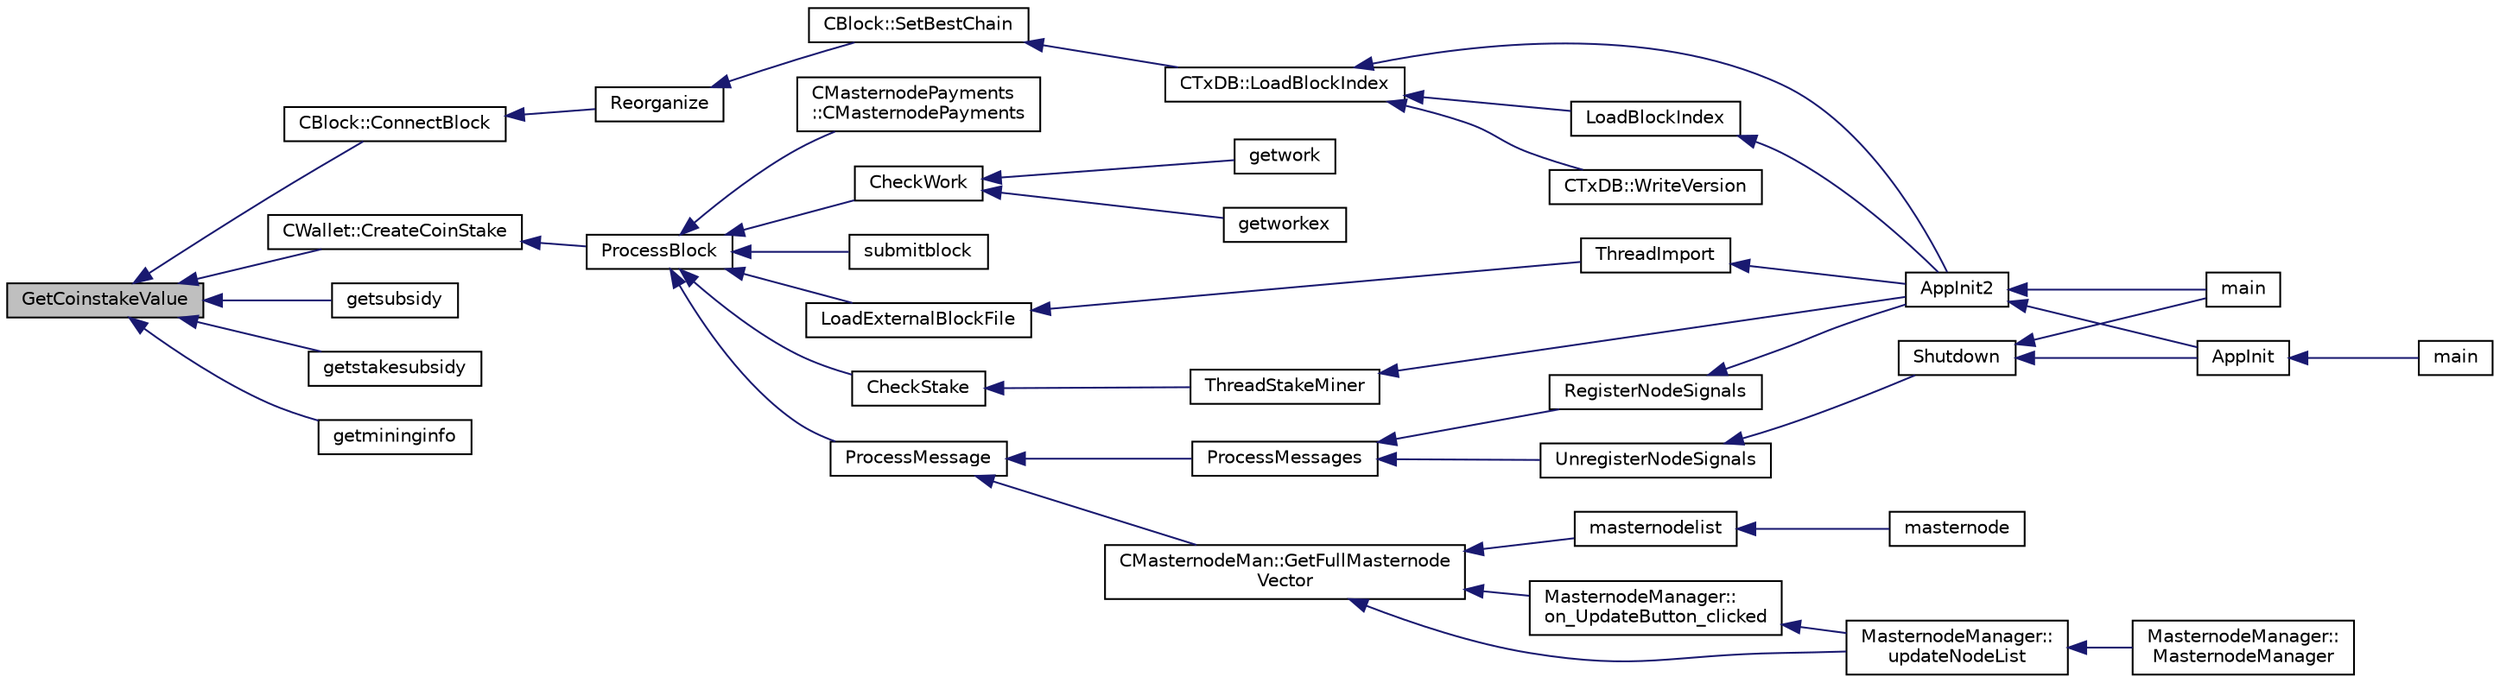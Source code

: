 digraph "GetCoinstakeValue"
{
  edge [fontname="Helvetica",fontsize="10",labelfontname="Helvetica",labelfontsize="10"];
  node [fontname="Helvetica",fontsize="10",shape=record];
  rankdir="LR";
  Node453 [label="GetCoinstakeValue",height=0.2,width=0.4,color="black", fillcolor="grey75", style="filled", fontcolor="black"];
  Node453 -> Node454 [dir="back",color="midnightblue",fontsize="10",style="solid",fontname="Helvetica"];
  Node454 [label="CBlock::ConnectBlock",height=0.2,width=0.4,color="black", fillcolor="white", style="filled",URL="$d3/d51/class_c_block.html#a1ae149d97c7b7eadf48f5cea934b6217"];
  Node454 -> Node455 [dir="back",color="midnightblue",fontsize="10",style="solid",fontname="Helvetica"];
  Node455 [label="Reorganize",height=0.2,width=0.4,color="black", fillcolor="white", style="filled",URL="$df/d0a/main_8cpp.html#ad8e09920f5a3ce2670c5efa26ef65227"];
  Node455 -> Node456 [dir="back",color="midnightblue",fontsize="10",style="solid",fontname="Helvetica"];
  Node456 [label="CBlock::SetBestChain",height=0.2,width=0.4,color="black", fillcolor="white", style="filled",URL="$d3/d51/class_c_block.html#a6e308b2d75d1cfc4a75eda36feb60ca1"];
  Node456 -> Node457 [dir="back",color="midnightblue",fontsize="10",style="solid",fontname="Helvetica"];
  Node457 [label="CTxDB::LoadBlockIndex",height=0.2,width=0.4,color="black", fillcolor="white", style="filled",URL="$d9/d8d/class_c_tx_d_b.html#abcb9df0821d996f811f6604b452a26a0"];
  Node457 -> Node458 [dir="back",color="midnightblue",fontsize="10",style="solid",fontname="Helvetica"];
  Node458 [label="AppInit2",height=0.2,width=0.4,color="black", fillcolor="white", style="filled",URL="$d8/dc0/init_8h.html#a1a4c1bfbf6ba1db77e988b89b9cadfd3",tooltip="Initialize ion. "];
  Node458 -> Node459 [dir="back",color="midnightblue",fontsize="10",style="solid",fontname="Helvetica"];
  Node459 [label="AppInit",height=0.2,width=0.4,color="black", fillcolor="white", style="filled",URL="$d4/d35/iond_8cpp.html#ac59316b767e6984e1285f0531275286b"];
  Node459 -> Node460 [dir="back",color="midnightblue",fontsize="10",style="solid",fontname="Helvetica"];
  Node460 [label="main",height=0.2,width=0.4,color="black", fillcolor="white", style="filled",URL="$d4/d35/iond_8cpp.html#a0ddf1224851353fc92bfbff6f499fa97"];
  Node458 -> Node461 [dir="back",color="midnightblue",fontsize="10",style="solid",fontname="Helvetica"];
  Node461 [label="main",height=0.2,width=0.4,color="black", fillcolor="white", style="filled",URL="$d5/d2d/ion_8cpp.html#a0ddf1224851353fc92bfbff6f499fa97"];
  Node457 -> Node462 [dir="back",color="midnightblue",fontsize="10",style="solid",fontname="Helvetica"];
  Node462 [label="LoadBlockIndex",height=0.2,width=0.4,color="black", fillcolor="white", style="filled",URL="$d4/dbf/main_8h.html#a367f303d34b8a5501ac4d77bebab578c"];
  Node462 -> Node458 [dir="back",color="midnightblue",fontsize="10",style="solid",fontname="Helvetica"];
  Node457 -> Node463 [dir="back",color="midnightblue",fontsize="10",style="solid",fontname="Helvetica"];
  Node463 [label="CTxDB::WriteVersion",height=0.2,width=0.4,color="black", fillcolor="white", style="filled",URL="$d9/d8d/class_c_tx_d_b.html#aa30dbf235b1c229896097e1eb1ea9520"];
  Node453 -> Node464 [dir="back",color="midnightblue",fontsize="10",style="solid",fontname="Helvetica"];
  Node464 [label="getsubsidy",height=0.2,width=0.4,color="black", fillcolor="white", style="filled",URL="$d4/ddd/rpcmining_8cpp.html#a70bed6c442862e2a969b623e3b56b952"];
  Node453 -> Node465 [dir="back",color="midnightblue",fontsize="10",style="solid",fontname="Helvetica"];
  Node465 [label="getstakesubsidy",height=0.2,width=0.4,color="black", fillcolor="white", style="filled",URL="$d4/ddd/rpcmining_8cpp.html#a389f62bd448bb24933a1ea8920411d7e"];
  Node453 -> Node466 [dir="back",color="midnightblue",fontsize="10",style="solid",fontname="Helvetica"];
  Node466 [label="getmininginfo",height=0.2,width=0.4,color="black", fillcolor="white", style="filled",URL="$d4/ddd/rpcmining_8cpp.html#a89c187faff7322c7d15134d13570ca1e"];
  Node453 -> Node467 [dir="back",color="midnightblue",fontsize="10",style="solid",fontname="Helvetica"];
  Node467 [label="CWallet::CreateCoinStake",height=0.2,width=0.4,color="black", fillcolor="white", style="filled",URL="$d2/de5/class_c_wallet.html#a644df129468440aa36f49ca3716a3c19"];
  Node467 -> Node468 [dir="back",color="midnightblue",fontsize="10",style="solid",fontname="Helvetica"];
  Node468 [label="ProcessBlock",height=0.2,width=0.4,color="black", fillcolor="white", style="filled",URL="$d4/dbf/main_8h.html#a7c8a7be3439bb5e1e40548a332a3cf29"];
  Node468 -> Node469 [dir="back",color="midnightblue",fontsize="10",style="solid",fontname="Helvetica"];
  Node469 [label="LoadExternalBlockFile",height=0.2,width=0.4,color="black", fillcolor="white", style="filled",URL="$df/d0a/main_8cpp.html#afbdbbb5a1b376748e5460cbcf644a9af"];
  Node469 -> Node470 [dir="back",color="midnightblue",fontsize="10",style="solid",fontname="Helvetica"];
  Node470 [label="ThreadImport",height=0.2,width=0.4,color="black", fillcolor="white", style="filled",URL="$d4/dbf/main_8h.html#a0189c34248cd89bbbe20d4d6045bd7c9"];
  Node470 -> Node458 [dir="back",color="midnightblue",fontsize="10",style="solid",fontname="Helvetica"];
  Node468 -> Node471 [dir="back",color="midnightblue",fontsize="10",style="solid",fontname="Helvetica"];
  Node471 [label="ProcessMessage",height=0.2,width=0.4,color="black", fillcolor="white", style="filled",URL="$df/d0a/main_8cpp.html#a8ba92b1a4bce3c835e887a9073d17d8e"];
  Node471 -> Node472 [dir="back",color="midnightblue",fontsize="10",style="solid",fontname="Helvetica"];
  Node472 [label="ProcessMessages",height=0.2,width=0.4,color="black", fillcolor="white", style="filled",URL="$d4/dbf/main_8h.html#a196f9318f02448b85b28d612698934fd"];
  Node472 -> Node473 [dir="back",color="midnightblue",fontsize="10",style="solid",fontname="Helvetica"];
  Node473 [label="RegisterNodeSignals",height=0.2,width=0.4,color="black", fillcolor="white", style="filled",URL="$d4/dbf/main_8h.html#ab02615ff65f91d69f8d786ec900baa8a",tooltip="Register with a network node to receive its signals. "];
  Node473 -> Node458 [dir="back",color="midnightblue",fontsize="10",style="solid",fontname="Helvetica"];
  Node472 -> Node474 [dir="back",color="midnightblue",fontsize="10",style="solid",fontname="Helvetica"];
  Node474 [label="UnregisterNodeSignals",height=0.2,width=0.4,color="black", fillcolor="white", style="filled",URL="$d4/dbf/main_8h.html#a3ef0cc6e9d9d6435ee2a5569244d6ebd",tooltip="Unregister a network node. "];
  Node474 -> Node475 [dir="back",color="midnightblue",fontsize="10",style="solid",fontname="Helvetica"];
  Node475 [label="Shutdown",height=0.2,width=0.4,color="black", fillcolor="white", style="filled",URL="$d8/dc0/init_8h.html#ac5f038c2b480cf9ef5e19e3eba8dbaf9"];
  Node475 -> Node459 [dir="back",color="midnightblue",fontsize="10",style="solid",fontname="Helvetica"];
  Node475 -> Node461 [dir="back",color="midnightblue",fontsize="10",style="solid",fontname="Helvetica"];
  Node471 -> Node476 [dir="back",color="midnightblue",fontsize="10",style="solid",fontname="Helvetica"];
  Node476 [label="CMasternodeMan::GetFullMasternode\lVector",height=0.2,width=0.4,color="black", fillcolor="white", style="filled",URL="$dc/d6b/class_c_masternode_man.html#ab39e213a7601e1bef2eba1d5d63206f5"];
  Node476 -> Node477 [dir="back",color="midnightblue",fontsize="10",style="solid",fontname="Helvetica"];
  Node477 [label="MasternodeManager::\lupdateNodeList",height=0.2,width=0.4,color="black", fillcolor="white", style="filled",URL="$d9/d70/class_masternode_manager.html#a5485a8bd6ccf673027165cc1207dfae9"];
  Node477 -> Node478 [dir="back",color="midnightblue",fontsize="10",style="solid",fontname="Helvetica"];
  Node478 [label="MasternodeManager::\lMasternodeManager",height=0.2,width=0.4,color="black", fillcolor="white", style="filled",URL="$d9/d70/class_masternode_manager.html#ad18cb99065e056e6b791e2356de826bf"];
  Node476 -> Node479 [dir="back",color="midnightblue",fontsize="10",style="solid",fontname="Helvetica"];
  Node479 [label="MasternodeManager::\lon_UpdateButton_clicked",height=0.2,width=0.4,color="black", fillcolor="white", style="filled",URL="$d9/d70/class_masternode_manager.html#ae8d07b4d869e3eb09fe1be445eff0430"];
  Node479 -> Node477 [dir="back",color="midnightblue",fontsize="10",style="solid",fontname="Helvetica"];
  Node476 -> Node480 [dir="back",color="midnightblue",fontsize="10",style="solid",fontname="Helvetica"];
  Node480 [label="masternodelist",height=0.2,width=0.4,color="black", fillcolor="white", style="filled",URL="$d5/d6b/rpcstashedsend_8cpp.html#a3a7ed7e37f21eb2912afc6e776f7236c"];
  Node480 -> Node481 [dir="back",color="midnightblue",fontsize="10",style="solid",fontname="Helvetica"];
  Node481 [label="masternode",height=0.2,width=0.4,color="black", fillcolor="white", style="filled",URL="$d5/d6b/rpcstashedsend_8cpp.html#a30609e443aeb47c29ed0878d16b1b5e1"];
  Node468 -> Node482 [dir="back",color="midnightblue",fontsize="10",style="solid",fontname="Helvetica"];
  Node482 [label="CMasternodePayments\l::CMasternodePayments",height=0.2,width=0.4,color="black", fillcolor="white", style="filled",URL="$dc/d9a/class_c_masternode_payments.html#a4b9454f265a927528c881716e7649973"];
  Node468 -> Node483 [dir="back",color="midnightblue",fontsize="10",style="solid",fontname="Helvetica"];
  Node483 [label="CheckWork",height=0.2,width=0.4,color="black", fillcolor="white", style="filled",URL="$de/d13/miner_8h.html#aadd8a05aa6d8fae1c0f4daa5e971a12a",tooltip="Check mined proof-of-work block. "];
  Node483 -> Node484 [dir="back",color="midnightblue",fontsize="10",style="solid",fontname="Helvetica"];
  Node484 [label="getworkex",height=0.2,width=0.4,color="black", fillcolor="white", style="filled",URL="$d4/ddd/rpcmining_8cpp.html#aa40f86dc468a3f2ef4a3bba99e20a069"];
  Node483 -> Node485 [dir="back",color="midnightblue",fontsize="10",style="solid",fontname="Helvetica"];
  Node485 [label="getwork",height=0.2,width=0.4,color="black", fillcolor="white", style="filled",URL="$d4/ddd/rpcmining_8cpp.html#a356be62c93d38267a7da9e1cb644d547"];
  Node468 -> Node486 [dir="back",color="midnightblue",fontsize="10",style="solid",fontname="Helvetica"];
  Node486 [label="CheckStake",height=0.2,width=0.4,color="black", fillcolor="white", style="filled",URL="$de/d13/miner_8h.html#a68be4bcfa03b86095641eac5ca996fed",tooltip="Check mined proof-of-stake block. "];
  Node486 -> Node487 [dir="back",color="midnightblue",fontsize="10",style="solid",fontname="Helvetica"];
  Node487 [label="ThreadStakeMiner",height=0.2,width=0.4,color="black", fillcolor="white", style="filled",URL="$d6/de3/miner_8cpp.html#a31faece5ef0e403969b3d3debd79b352"];
  Node487 -> Node458 [dir="back",color="midnightblue",fontsize="10",style="solid",fontname="Helvetica"];
  Node468 -> Node488 [dir="back",color="midnightblue",fontsize="10",style="solid",fontname="Helvetica"];
  Node488 [label="submitblock",height=0.2,width=0.4,color="black", fillcolor="white", style="filled",URL="$d4/ddd/rpcmining_8cpp.html#a6fc1aa077add8cb1c74207056616134d"];
}
